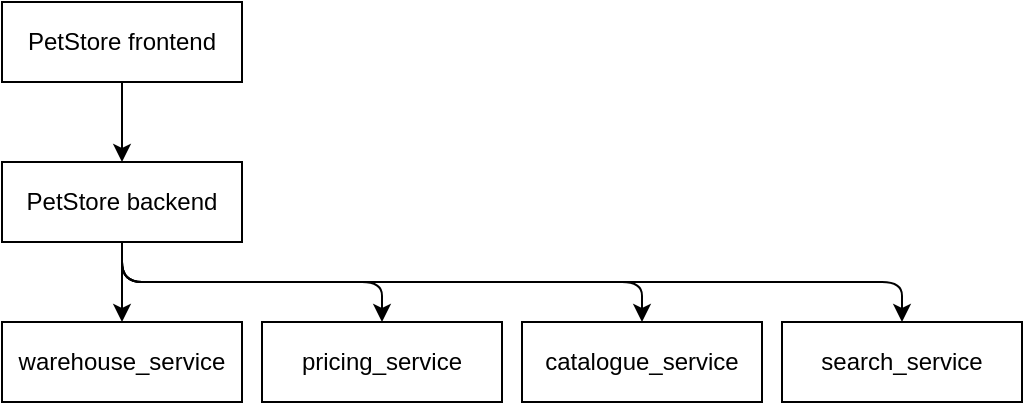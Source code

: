 <mxfile version="21.0.2" type="device"><diagram name="Page-1" id="kJw2rPrfrNv7CF86zCLV"><mxGraphModel dx="1088" dy="644" grid="1" gridSize="10" guides="0" tooltips="1" connect="1" arrows="1" fold="1" page="1" pageScale="1" pageWidth="1169" pageHeight="827" math="0" shadow="0"><root><mxCell id="0"/><mxCell id="1" parent="0"/><mxCell id="UZMON5nkpK0ui71GGuxh-10" style="edgeStyle=orthogonalEdgeStyle;rounded=1;orthogonalLoop=1;jettySize=auto;html=1;exitX=0.5;exitY=1;exitDx=0;exitDy=0;entryX=0.5;entryY=0;entryDx=0;entryDy=0;" edge="1" parent="1" source="UZMON5nkpK0ui71GGuxh-1" target="UZMON5nkpK0ui71GGuxh-2"><mxGeometry relative="1" as="geometry"/></mxCell><mxCell id="UZMON5nkpK0ui71GGuxh-1" value="PetStore frontend" style="rounded=0;whiteSpace=wrap;html=1;" vertex="1" parent="1"><mxGeometry x="70" y="40" width="120" height="40" as="geometry"/></mxCell><mxCell id="UZMON5nkpK0ui71GGuxh-6" style="edgeStyle=orthogonalEdgeStyle;rounded=1;orthogonalLoop=1;jettySize=auto;html=1;exitX=0.5;exitY=1;exitDx=0;exitDy=0;entryX=0.5;entryY=0;entryDx=0;entryDy=0;" edge="1" parent="1" source="UZMON5nkpK0ui71GGuxh-2" target="UZMON5nkpK0ui71GGuxh-3"><mxGeometry relative="1" as="geometry"/></mxCell><mxCell id="UZMON5nkpK0ui71GGuxh-7" style="edgeStyle=orthogonalEdgeStyle;rounded=1;orthogonalLoop=1;jettySize=auto;html=1;exitX=0.5;exitY=1;exitDx=0;exitDy=0;entryX=0.5;entryY=0;entryDx=0;entryDy=0;" edge="1" parent="1" source="UZMON5nkpK0ui71GGuxh-2" target="UZMON5nkpK0ui71GGuxh-5"><mxGeometry relative="1" as="geometry"/></mxCell><mxCell id="UZMON5nkpK0ui71GGuxh-9" style="edgeStyle=orthogonalEdgeStyle;rounded=1;orthogonalLoop=1;jettySize=auto;html=1;exitX=0.5;exitY=1;exitDx=0;exitDy=0;entryX=0.5;entryY=0;entryDx=0;entryDy=0;" edge="1" parent="1" source="UZMON5nkpK0ui71GGuxh-2" target="UZMON5nkpK0ui71GGuxh-8"><mxGeometry relative="1" as="geometry"/></mxCell><mxCell id="UZMON5nkpK0ui71GGuxh-12" style="edgeStyle=orthogonalEdgeStyle;rounded=1;orthogonalLoop=1;jettySize=auto;html=1;exitX=0.5;exitY=1;exitDx=0;exitDy=0;entryX=0.5;entryY=0;entryDx=0;entryDy=0;" edge="1" parent="1" source="UZMON5nkpK0ui71GGuxh-2" target="UZMON5nkpK0ui71GGuxh-11"><mxGeometry relative="1" as="geometry"/></mxCell><mxCell id="UZMON5nkpK0ui71GGuxh-2" value="PetStore backend" style="rounded=0;whiteSpace=wrap;html=1;" vertex="1" parent="1"><mxGeometry x="70" y="120" width="120" height="40" as="geometry"/></mxCell><mxCell id="UZMON5nkpK0ui71GGuxh-3" value="&lt;div&gt;warehouse_service&lt;/div&gt;" style="rounded=0;whiteSpace=wrap;html=1;" vertex="1" parent="1"><mxGeometry x="70" y="200" width="120" height="40" as="geometry"/></mxCell><mxCell id="UZMON5nkpK0ui71GGuxh-5" value="&lt;div&gt;pricing_service&lt;/div&gt;" style="rounded=0;whiteSpace=wrap;html=1;" vertex="1" parent="1"><mxGeometry x="200" y="200" width="120" height="40" as="geometry"/></mxCell><mxCell id="UZMON5nkpK0ui71GGuxh-8" value="&lt;div&gt;catalogue_service&lt;/div&gt;" style="rounded=0;whiteSpace=wrap;html=1;" vertex="1" parent="1"><mxGeometry x="330" y="200" width="120" height="40" as="geometry"/></mxCell><mxCell id="UZMON5nkpK0ui71GGuxh-11" value="&lt;div&gt;search_service&lt;/div&gt;" style="rounded=0;whiteSpace=wrap;html=1;" vertex="1" parent="1"><mxGeometry x="460" y="200" width="120" height="40" as="geometry"/></mxCell></root></mxGraphModel></diagram></mxfile>